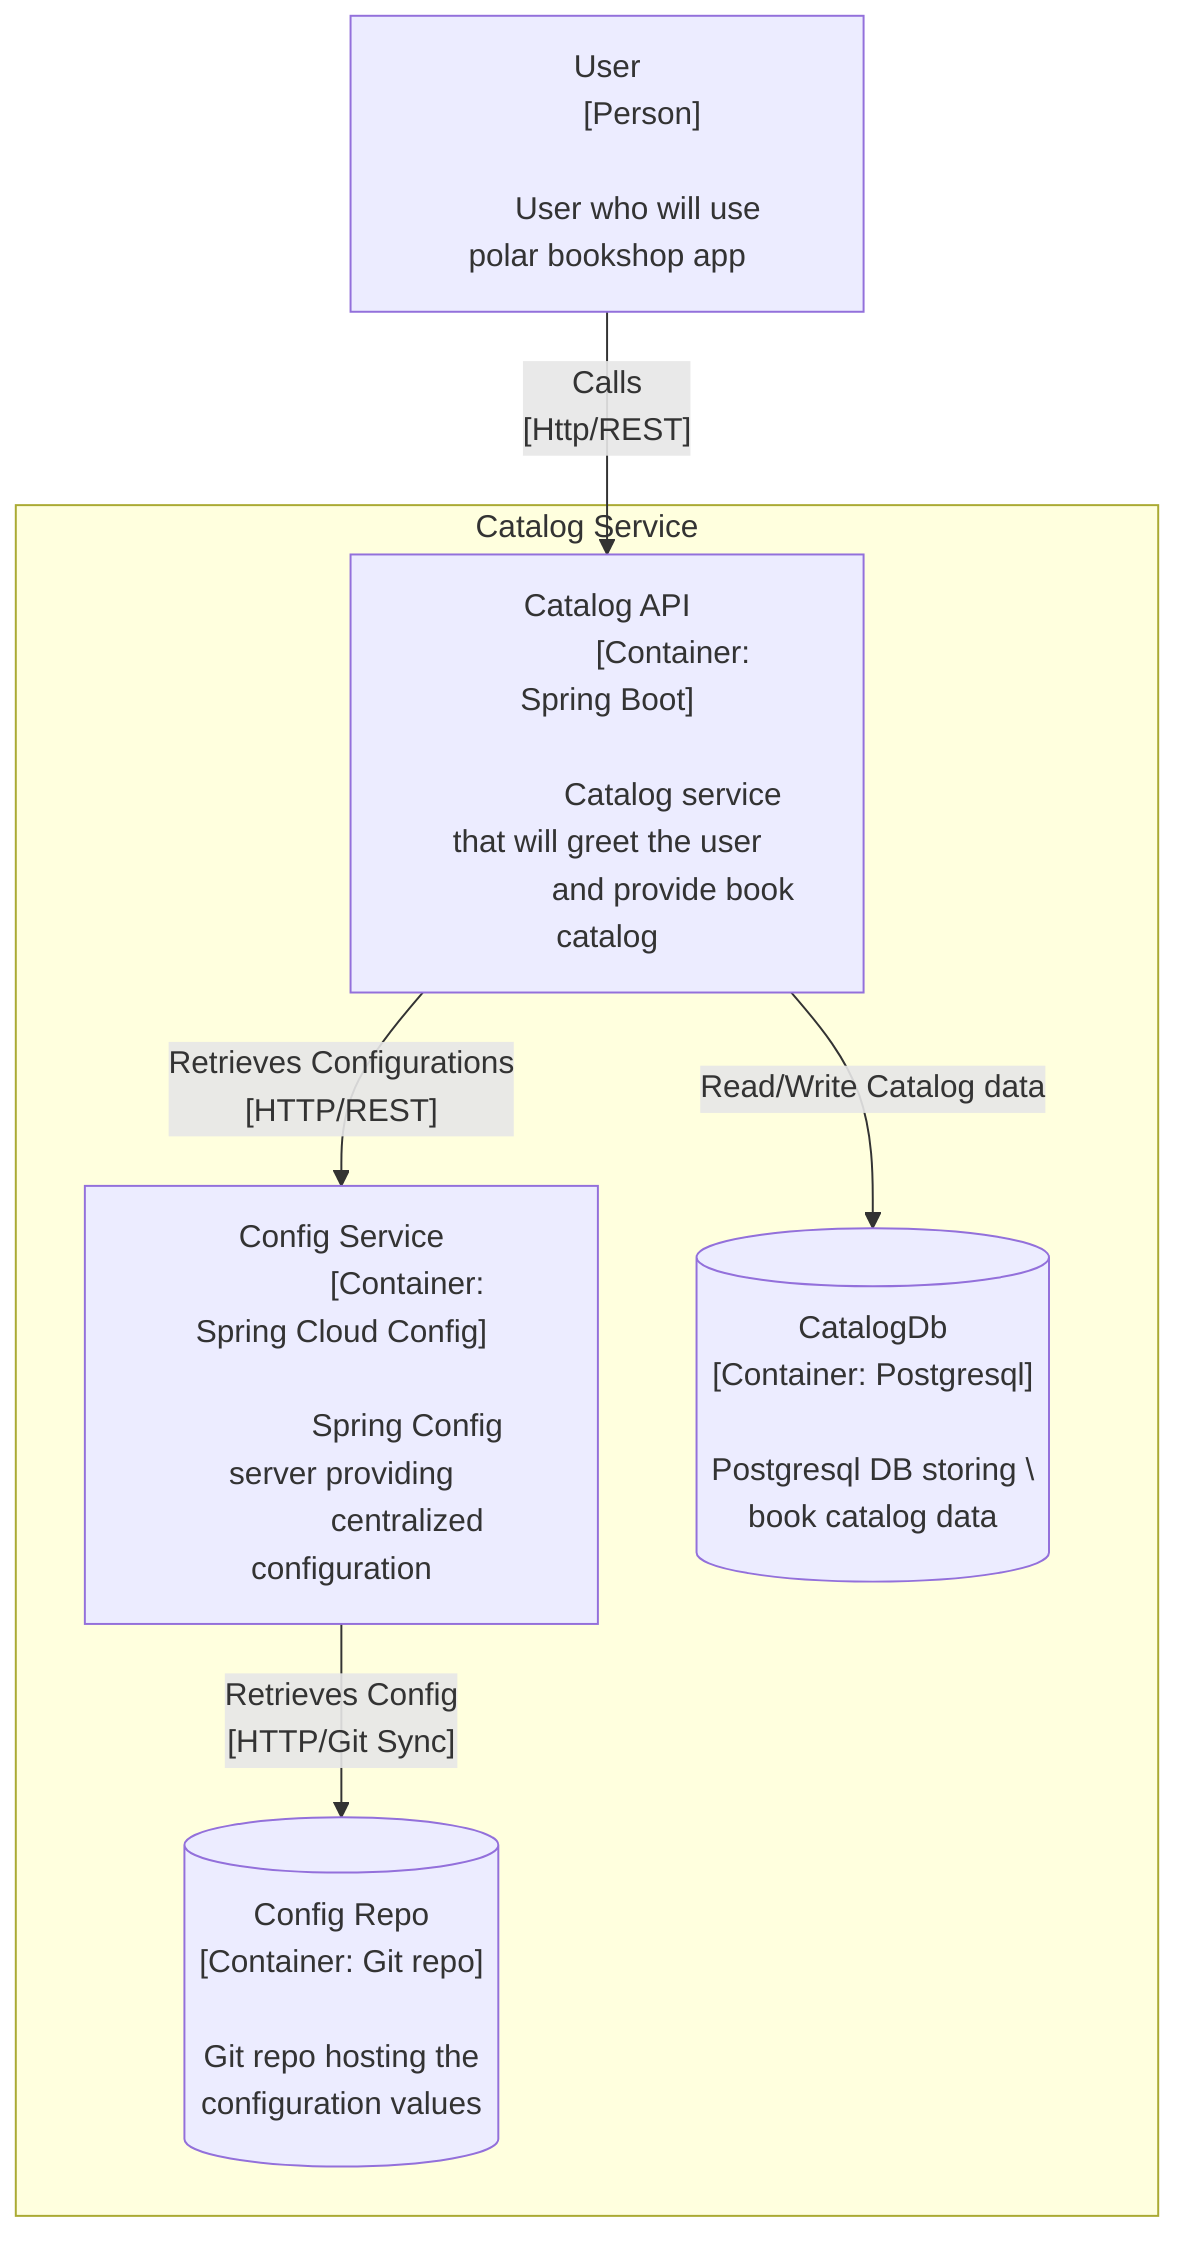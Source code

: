 flowchart TB
    User["User
        [Person]

        User who will use polar bookshop app"]


    subgraph "Catalog Service"
        Catalog["Catalog API
                [Container: Spring Boot]

                Catalog service that will greet the user
                and provide book catalog"]

        Config["Config Service
                [Container: Spring Cloud Config]

                Spring Config server providing
                centralized configuration
        "]

        ConfigGit[("Config Repo
                    [Container: Git repo]

                    Git repo hosting the
                    configuration values
        ")]

        Config --"Retrieves Config
                  [HTTP/Git Sync]"-->ConfigGit

        CatalogDB[("CatalogDb
                    [Container: Postgresql]

                    Postgresql DB storing \
                    book catalog data")]

        Catalog --"Retrieves Configurations
                    [HTTP/REST]"-->Config

        Catalog --"Read/Write Catalog data"-->CatalogDB
    end

    User --"Calls
            [Http/REST]"--> Catalog